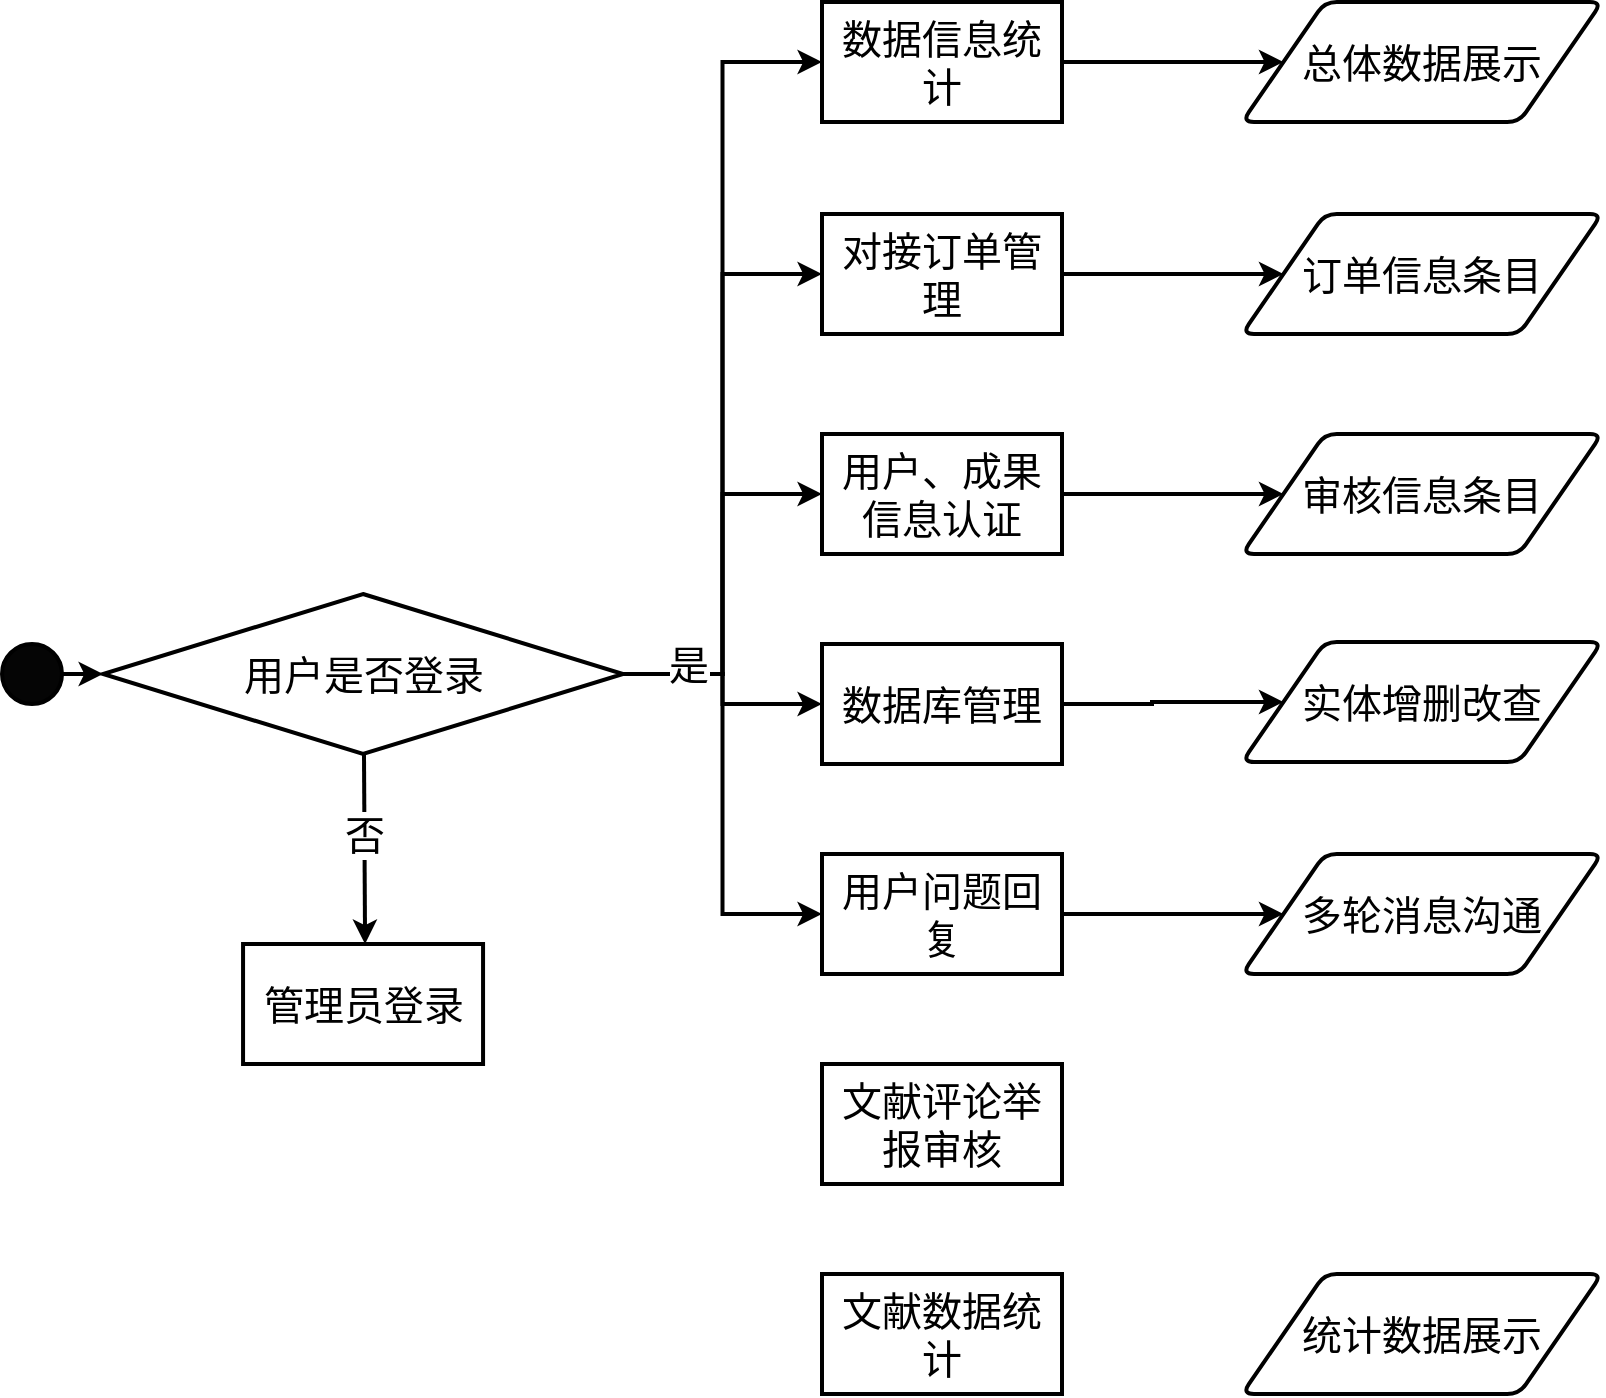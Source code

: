 <mxfile version="24.1.0" type="github">
  <diagram id="6a731a19-8d31-9384-78a2-239565b7b9f0" name="Page-1">
    <mxGraphModel dx="1183" dy="841" grid="1" gridSize="10" guides="1" tooltips="1" connect="1" arrows="1" fold="1" page="1" pageScale="1" pageWidth="1169" pageHeight="827" background="none" math="0" shadow="0">
      <root>
        <mxCell id="0" />
        <mxCell id="1" parent="0" />
        <mxCell id="N_Z27FUm-L29HuMscnK1-55" value="" style="ellipse;whiteSpace=wrap;html=1;aspect=fixed;fillColor=#050505;strokeWidth=2;spacing=2;fontSize=20;fontColor=default;labelBackgroundColor=none;horizontal=1;" vertex="1" parent="1">
          <mxGeometry x="20" y="705" width="30" height="30" as="geometry" />
        </mxCell>
        <mxCell id="N_Z27FUm-L29HuMscnK1-85" style="edgeStyle=orthogonalEdgeStyle;rounded=0;orthogonalLoop=1;jettySize=auto;html=1;exitX=1;exitY=0.5;exitDx=0;exitDy=0;entryX=0;entryY=0.5;entryDx=0;entryDy=0;fontSize=20;strokeWidth=2;" edge="1" parent="1" source="N_Z27FUm-L29HuMscnK1-57" target="N_Z27FUm-L29HuMscnK1-64">
          <mxGeometry relative="1" as="geometry" />
        </mxCell>
        <mxCell id="N_Z27FUm-L29HuMscnK1-86" style="edgeStyle=orthogonalEdgeStyle;rounded=0;orthogonalLoop=1;jettySize=auto;html=1;exitX=1;exitY=0.5;exitDx=0;exitDy=0;entryX=0;entryY=0.5;entryDx=0;entryDy=0;fontSize=20;strokeWidth=2;" edge="1" parent="1" source="N_Z27FUm-L29HuMscnK1-57" target="N_Z27FUm-L29HuMscnK1-77">
          <mxGeometry relative="1" as="geometry" />
        </mxCell>
        <mxCell id="N_Z27FUm-L29HuMscnK1-87" style="edgeStyle=orthogonalEdgeStyle;rounded=0;orthogonalLoop=1;jettySize=auto;html=1;exitX=1;exitY=0.5;exitDx=0;exitDy=0;entryX=0;entryY=0.5;entryDx=0;entryDy=0;fontSize=20;strokeWidth=2;" edge="1" parent="1" source="N_Z27FUm-L29HuMscnK1-57" target="N_Z27FUm-L29HuMscnK1-79">
          <mxGeometry relative="1" as="geometry" />
        </mxCell>
        <mxCell id="N_Z27FUm-L29HuMscnK1-88" style="edgeStyle=orthogonalEdgeStyle;rounded=0;orthogonalLoop=1;jettySize=auto;html=1;exitX=1;exitY=0.5;exitDx=0;exitDy=0;entryX=0;entryY=0.5;entryDx=0;entryDy=0;fontSize=20;strokeWidth=2;" edge="1" parent="1" source="N_Z27FUm-L29HuMscnK1-57" target="N_Z27FUm-L29HuMscnK1-68">
          <mxGeometry relative="1" as="geometry" />
        </mxCell>
        <mxCell id="N_Z27FUm-L29HuMscnK1-89" style="edgeStyle=orthogonalEdgeStyle;rounded=0;orthogonalLoop=1;jettySize=auto;html=1;exitX=1;exitY=0.5;exitDx=0;exitDy=0;entryX=0;entryY=0.5;entryDx=0;entryDy=0;fontSize=20;strokeWidth=2;" edge="1" parent="1" source="N_Z27FUm-L29HuMscnK1-57" target="N_Z27FUm-L29HuMscnK1-66">
          <mxGeometry relative="1" as="geometry" />
        </mxCell>
        <mxCell id="N_Z27FUm-L29HuMscnK1-90" value="是" style="edgeLabel;html=1;align=center;verticalAlign=middle;resizable=0;points=[];fontSize=20;" vertex="1" connectable="0" parent="N_Z27FUm-L29HuMscnK1-89">
          <mxGeometry x="-0.779" y="5" relative="1" as="geometry">
            <mxPoint x="-1" as="offset" />
          </mxGeometry>
        </mxCell>
        <mxCell id="N_Z27FUm-L29HuMscnK1-57" value="&lt;font style=&quot;font-size: 20px;&quot;&gt;用户是否登录&lt;/font&gt;" style="rhombus;whiteSpace=wrap;html=1;strokeWidth=2;spacing=2;fontSize=20;fontColor=default;labelBackgroundColor=none;horizontal=1;" vertex="1" parent="1">
          <mxGeometry x="70.53" y="680" width="260" height="80" as="geometry" />
        </mxCell>
        <mxCell id="N_Z27FUm-L29HuMscnK1-58" value="" style="group;strokeWidth=2;spacing=2;fontSize=20;fontColor=default;labelBackgroundColor=none;horizontal=1;" vertex="1" connectable="0" parent="1">
          <mxGeometry x="140.53" y="855" width="120" height="60" as="geometry" />
        </mxCell>
        <mxCell id="N_Z27FUm-L29HuMscnK1-59" value="&lt;font style=&quot;font-size: 20px;&quot;&gt;管理员登录&lt;/font&gt;" style="rounded=0;whiteSpace=wrap;html=1;strokeWidth=2;spacing=2;fontSize=20;fontColor=default;labelBackgroundColor=none;horizontal=1;" vertex="1" parent="N_Z27FUm-L29HuMscnK1-58">
          <mxGeometry width="120" height="60" as="geometry" />
        </mxCell>
        <mxCell id="N_Z27FUm-L29HuMscnK1-60" value="" style="endArrow=classic;html=1;rounded=0;entryX=0.5;entryY=0;entryDx=0;entryDy=0;strokeWidth=2;spacing=2;fontSize=20;fontColor=default;labelBackgroundColor=none;horizontal=1;" edge="1" parent="1">
          <mxGeometry width="50" height="50" relative="1" as="geometry">
            <mxPoint x="201" y="760" as="sourcePoint" />
            <mxPoint x="201.53" y="855" as="targetPoint" />
          </mxGeometry>
        </mxCell>
        <mxCell id="N_Z27FUm-L29HuMscnK1-61" value="否" style="edgeLabel;html=1;align=center;verticalAlign=middle;resizable=0;points=[];fontSize=20;" vertex="1" connectable="0" parent="N_Z27FUm-L29HuMscnK1-60">
          <mxGeometry x="-0.162" relative="1" as="geometry">
            <mxPoint as="offset" />
          </mxGeometry>
        </mxCell>
        <mxCell id="N_Z27FUm-L29HuMscnK1-62" value="" style="endArrow=classic;html=1;rounded=0;exitX=1;exitY=0.5;exitDx=0;exitDy=0;entryX=0;entryY=0.5;entryDx=0;entryDy=0;strokeWidth=2;spacing=2;fontSize=20;fontColor=default;labelBackgroundColor=none;horizontal=1;" edge="1" parent="1" source="N_Z27FUm-L29HuMscnK1-55" target="N_Z27FUm-L29HuMscnK1-57">
          <mxGeometry width="50" height="50" relative="1" as="geometry">
            <mxPoint x="340.53" y="870" as="sourcePoint" />
            <mxPoint x="390.53" y="820" as="targetPoint" />
          </mxGeometry>
        </mxCell>
        <mxCell id="N_Z27FUm-L29HuMscnK1-63" value="" style="group;strokeWidth=2;spacing=2;fontSize=20;fontColor=default;labelBackgroundColor=none;horizontal=1;" vertex="1" connectable="0" parent="1">
          <mxGeometry x="430" y="600" width="120" height="60" as="geometry" />
        </mxCell>
        <mxCell id="N_Z27FUm-L29HuMscnK1-64" value="&lt;font style=&quot;font-size: 20px;&quot;&gt;用户、成果信息认证&lt;/font&gt;" style="rounded=0;whiteSpace=wrap;html=1;strokeWidth=2;spacing=2;fontSize=20;fontColor=default;labelBackgroundColor=none;horizontal=1;" vertex="1" parent="N_Z27FUm-L29HuMscnK1-63">
          <mxGeometry width="120" height="60" as="geometry" />
        </mxCell>
        <mxCell id="N_Z27FUm-L29HuMscnK1-65" value="" style="group;strokeWidth=2;spacing=2;fontSize=20;fontColor=default;labelBackgroundColor=none;horizontal=1;" vertex="1" connectable="0" parent="1">
          <mxGeometry x="430" y="490" width="120" height="60" as="geometry" />
        </mxCell>
        <mxCell id="N_Z27FUm-L29HuMscnK1-66" value="&lt;font style=&quot;font-size: 20px;&quot;&gt;对接订单管理&lt;/font&gt;" style="rounded=0;whiteSpace=wrap;html=1;strokeWidth=2;spacing=2;fontSize=20;fontColor=default;labelBackgroundColor=none;horizontal=1;" vertex="1" parent="N_Z27FUm-L29HuMscnK1-65">
          <mxGeometry width="120" height="60" as="geometry" />
        </mxCell>
        <mxCell id="N_Z27FUm-L29HuMscnK1-67" value="" style="group;strokeWidth=2;spacing=2;fontSize=20;fontColor=default;labelBackgroundColor=none;horizontal=1;" vertex="1" connectable="0" parent="1">
          <mxGeometry x="430" y="384" width="120" height="60" as="geometry" />
        </mxCell>
        <mxCell id="N_Z27FUm-L29HuMscnK1-68" value="&lt;font style=&quot;font-size: 20px;&quot;&gt;数据信息统计&lt;/font&gt;" style="rounded=0;whiteSpace=wrap;html=1;strokeWidth=2;spacing=2;fontSize=20;fontColor=default;labelBackgroundColor=none;horizontal=1;" vertex="1" parent="N_Z27FUm-L29HuMscnK1-67">
          <mxGeometry width="120" height="60" as="geometry" />
        </mxCell>
        <mxCell id="N_Z27FUm-L29HuMscnK1-71" value="总体数据展示" style="shape=parallelogram;html=1;strokeWidth=2;perimeter=parallelogramPerimeter;whiteSpace=wrap;rounded=1;arcSize=12;size=0.23;fontSize=20;" vertex="1" parent="1">
          <mxGeometry x="640" y="384" width="180" height="60" as="geometry" />
        </mxCell>
        <mxCell id="N_Z27FUm-L29HuMscnK1-72" value="订单信息条目" style="shape=parallelogram;html=1;strokeWidth=2;perimeter=parallelogramPerimeter;whiteSpace=wrap;rounded=1;arcSize=12;size=0.23;fontSize=20;" vertex="1" parent="1">
          <mxGeometry x="640" y="490" width="180" height="60" as="geometry" />
        </mxCell>
        <mxCell id="N_Z27FUm-L29HuMscnK1-73" value="多轮消息沟通" style="shape=parallelogram;html=1;strokeWidth=2;perimeter=parallelogramPerimeter;whiteSpace=wrap;rounded=1;arcSize=12;size=0.23;fontSize=20;" vertex="1" parent="1">
          <mxGeometry x="640" y="810" width="180" height="60" as="geometry" />
        </mxCell>
        <mxCell id="N_Z27FUm-L29HuMscnK1-74" value="审核信息条目" style="shape=parallelogram;html=1;strokeWidth=2;perimeter=parallelogramPerimeter;whiteSpace=wrap;rounded=1;arcSize=12;size=0.23;fontSize=20;" vertex="1" parent="1">
          <mxGeometry x="640" y="600" width="180" height="60" as="geometry" />
        </mxCell>
        <mxCell id="N_Z27FUm-L29HuMscnK1-75" value="实体增删改查" style="shape=parallelogram;html=1;strokeWidth=2;perimeter=parallelogramPerimeter;whiteSpace=wrap;rounded=1;arcSize=12;size=0.23;fontSize=20;" vertex="1" parent="1">
          <mxGeometry x="640" y="704" width="180" height="60" as="geometry" />
        </mxCell>
        <mxCell id="N_Z27FUm-L29HuMscnK1-76" value="" style="group;strokeWidth=2;spacing=2;fontSize=20;fontColor=default;labelBackgroundColor=none;horizontal=1;" vertex="1" connectable="0" parent="1">
          <mxGeometry x="430" y="705" width="120" height="60" as="geometry" />
        </mxCell>
        <mxCell id="N_Z27FUm-L29HuMscnK1-77" value="&lt;font style=&quot;font-size: 20px;&quot;&gt;数据库管理&lt;/font&gt;" style="rounded=0;whiteSpace=wrap;html=1;strokeWidth=2;spacing=2;fontSize=20;fontColor=default;labelBackgroundColor=none;horizontal=1;" vertex="1" parent="N_Z27FUm-L29HuMscnK1-76">
          <mxGeometry width="120" height="60" as="geometry" />
        </mxCell>
        <mxCell id="N_Z27FUm-L29HuMscnK1-78" value="" style="group;strokeWidth=2;spacing=2;fontSize=20;fontColor=default;labelBackgroundColor=none;horizontal=1;" vertex="1" connectable="0" parent="1">
          <mxGeometry x="430" y="810" width="120" height="60" as="geometry" />
        </mxCell>
        <mxCell id="N_Z27FUm-L29HuMscnK1-79" value="&lt;font style=&quot;font-size: 20px;&quot;&gt;用户问题回复&lt;/font&gt;" style="rounded=0;whiteSpace=wrap;html=1;strokeWidth=2;spacing=2;fontSize=20;fontColor=default;labelBackgroundColor=none;horizontal=1;" vertex="1" parent="N_Z27FUm-L29HuMscnK1-78">
          <mxGeometry width="120" height="60" as="geometry" />
        </mxCell>
        <mxCell id="N_Z27FUm-L29HuMscnK1-80" style="edgeStyle=orthogonalEdgeStyle;rounded=0;orthogonalLoop=1;jettySize=auto;html=1;exitX=1;exitY=0.5;exitDx=0;exitDy=0;entryX=0;entryY=0.5;entryDx=0;entryDy=0;fontSize=20;strokeWidth=2;" edge="1" parent="1" source="N_Z27FUm-L29HuMscnK1-68" target="N_Z27FUm-L29HuMscnK1-71">
          <mxGeometry relative="1" as="geometry" />
        </mxCell>
        <mxCell id="N_Z27FUm-L29HuMscnK1-81" style="edgeStyle=orthogonalEdgeStyle;rounded=0;orthogonalLoop=1;jettySize=auto;html=1;exitX=1;exitY=0.5;exitDx=0;exitDy=0;entryX=0;entryY=0.5;entryDx=0;entryDy=0;fontSize=20;strokeWidth=2;" edge="1" parent="1" source="N_Z27FUm-L29HuMscnK1-66" target="N_Z27FUm-L29HuMscnK1-72">
          <mxGeometry relative="1" as="geometry" />
        </mxCell>
        <mxCell id="N_Z27FUm-L29HuMscnK1-82" style="edgeStyle=orthogonalEdgeStyle;rounded=0;orthogonalLoop=1;jettySize=auto;html=1;exitX=1;exitY=0.5;exitDx=0;exitDy=0;entryX=0;entryY=0.5;entryDx=0;entryDy=0;fontSize=20;strokeWidth=2;" edge="1" parent="1" source="N_Z27FUm-L29HuMscnK1-64" target="N_Z27FUm-L29HuMscnK1-74">
          <mxGeometry relative="1" as="geometry" />
        </mxCell>
        <mxCell id="N_Z27FUm-L29HuMscnK1-83" style="edgeStyle=orthogonalEdgeStyle;rounded=0;orthogonalLoop=1;jettySize=auto;html=1;exitX=1;exitY=0.5;exitDx=0;exitDy=0;entryX=0;entryY=0.5;entryDx=0;entryDy=0;fontSize=20;strokeWidth=2;" edge="1" parent="1" source="N_Z27FUm-L29HuMscnK1-77" target="N_Z27FUm-L29HuMscnK1-75">
          <mxGeometry relative="1" as="geometry" />
        </mxCell>
        <mxCell id="N_Z27FUm-L29HuMscnK1-84" style="edgeStyle=orthogonalEdgeStyle;rounded=0;orthogonalLoop=1;jettySize=auto;html=1;exitX=1;exitY=0.5;exitDx=0;exitDy=0;entryX=0;entryY=0.5;entryDx=0;entryDy=0;fontSize=20;strokeWidth=2;" edge="1" parent="1" source="N_Z27FUm-L29HuMscnK1-79" target="N_Z27FUm-L29HuMscnK1-73">
          <mxGeometry relative="1" as="geometry" />
        </mxCell>
        <mxCell id="N_Z27FUm-L29HuMscnK1-91" value="" style="group;strokeWidth=2;spacing=2;fontSize=20;fontColor=default;labelBackgroundColor=none;horizontal=1;" vertex="1" connectable="0" parent="1">
          <mxGeometry x="430" y="915" width="120" height="60" as="geometry" />
        </mxCell>
        <mxCell id="N_Z27FUm-L29HuMscnK1-92" value="&lt;font style=&quot;font-size: 20px;&quot;&gt;文献评论举报审核&lt;/font&gt;" style="rounded=0;whiteSpace=wrap;html=1;strokeWidth=2;spacing=2;fontSize=20;fontColor=default;labelBackgroundColor=none;horizontal=1;" vertex="1" parent="N_Z27FUm-L29HuMscnK1-91">
          <mxGeometry width="120" height="60" as="geometry" />
        </mxCell>
        <mxCell id="N_Z27FUm-L29HuMscnK1-93" value="" style="group;strokeWidth=2;spacing=2;fontSize=20;fontColor=default;labelBackgroundColor=none;horizontal=1;" vertex="1" connectable="0" parent="1">
          <mxGeometry x="430" y="1020" width="120" height="60" as="geometry" />
        </mxCell>
        <mxCell id="N_Z27FUm-L29HuMscnK1-94" value="&lt;font style=&quot;font-size: 20px;&quot;&gt;文献数据统计&lt;/font&gt;" style="rounded=0;whiteSpace=wrap;html=1;strokeWidth=2;spacing=2;fontSize=20;fontColor=default;labelBackgroundColor=none;horizontal=1;" vertex="1" parent="N_Z27FUm-L29HuMscnK1-93">
          <mxGeometry width="120" height="60" as="geometry" />
        </mxCell>
        <mxCell id="N_Z27FUm-L29HuMscnK1-95" value="统计数据展示" style="shape=parallelogram;html=1;strokeWidth=2;perimeter=parallelogramPerimeter;whiteSpace=wrap;rounded=1;arcSize=12;size=0.23;fontSize=20;" vertex="1" parent="1">
          <mxGeometry x="640" y="1020" width="180" height="60" as="geometry" />
        </mxCell>
      </root>
    </mxGraphModel>
  </diagram>
</mxfile>
